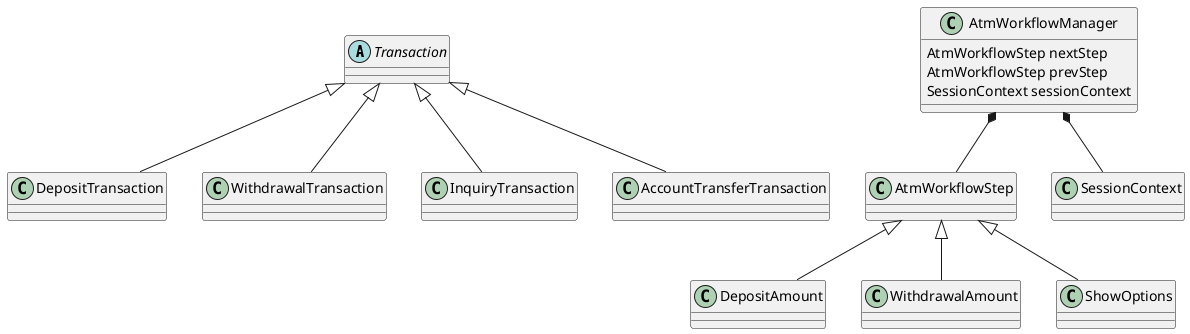 @startuml
'https://plantuml.com/class-diagram

abstract class Transaction {

}

class DepositTransaction extends Transaction {
}

class WithdrawalTransaction extends Transaction {
}

class InquiryTransaction extends Transaction {
}

class AccountTransferTransaction extends Transaction {
}

class AtmWorkflowStep {
}

class DepositAmount extends AtmWorkflowStep

class WithdrawalAmount extends AtmWorkflowStep

class ShowOptions extends AtmWorkflowStep

class AtmWorkflowManager {
    AtmWorkflowStep nextStep
    AtmWorkflowStep prevStep
    SessionContext sessionContext
}

AtmWorkflowManager *-- AtmWorkflowStep
AtmWorkflowManager *-- SessionContext

@enduml